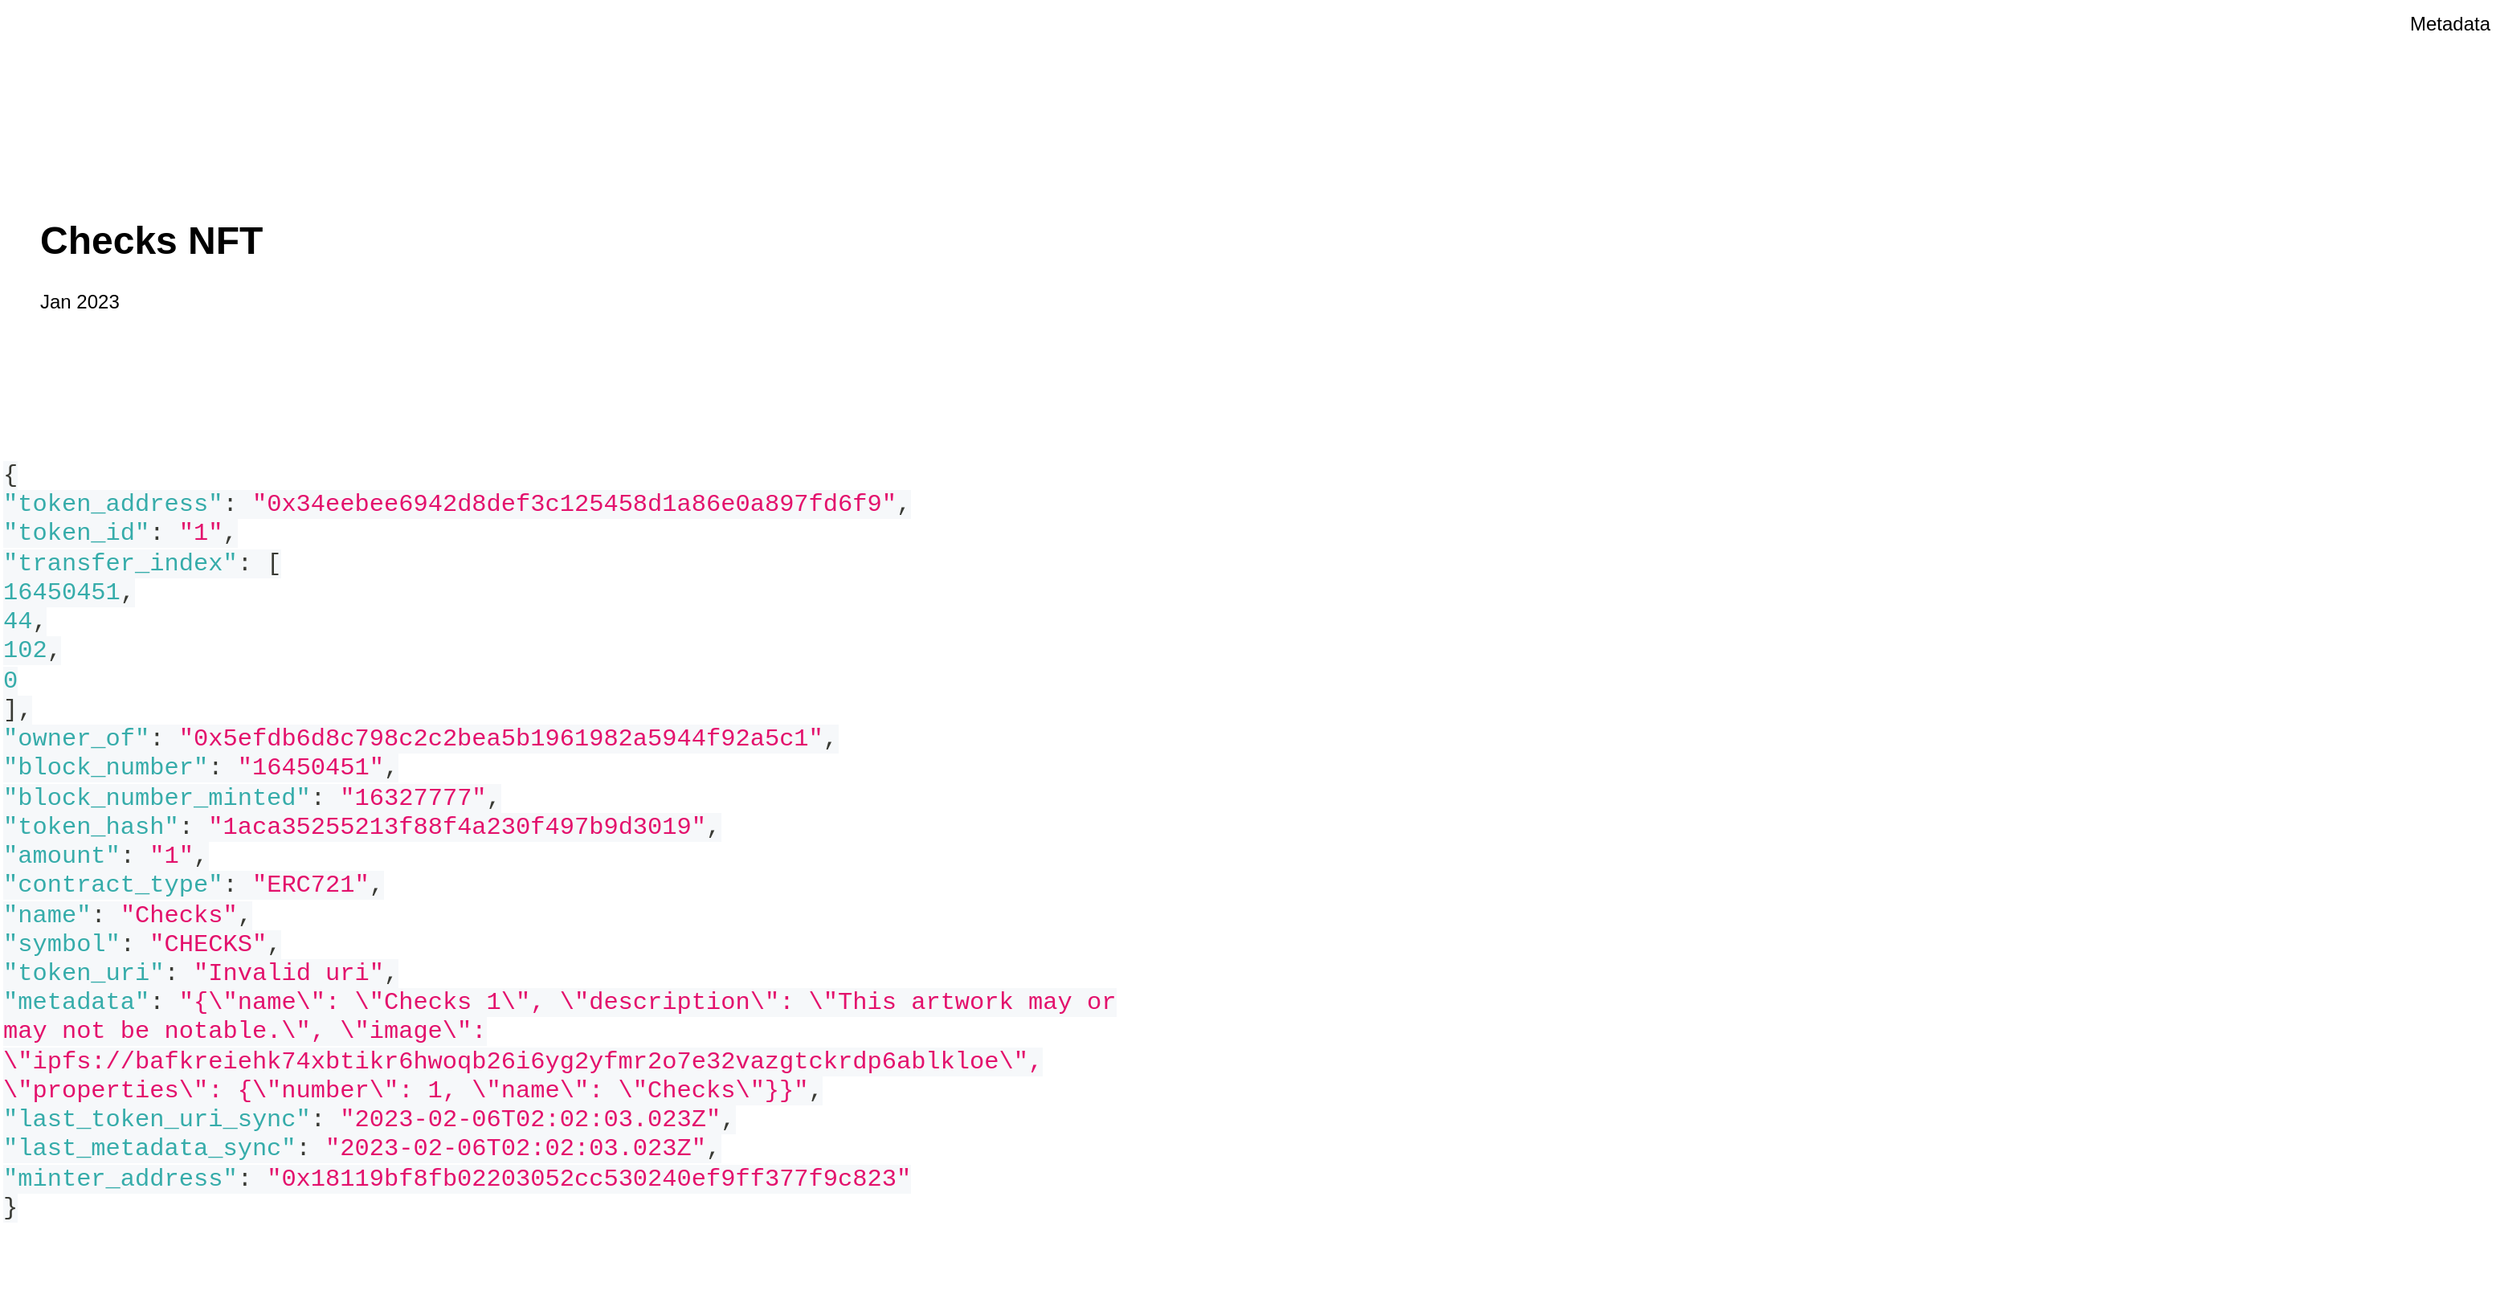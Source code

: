 <mxfile version="20.8.16" type="github">
  <diagram name="Page-1" id="1ng2IkX35gzu52_1e-76">
    <mxGraphModel dx="3614" dy="967" grid="1" gridSize="10" guides="1" tooltips="1" connect="1" arrows="1" fold="1" page="1" pageScale="1" pageWidth="850" pageHeight="1100" math="0" shadow="0">
      <root>
        <mxCell id="0" />
        <mxCell id="1" parent="0" />
        <mxCell id="6zjLkTZPzImo0EHEKRfV-1" value="Metadata" style="text;html=1;strokeColor=none;fillColor=none;align=center;verticalAlign=middle;whiteSpace=wrap;rounded=0;" vertex="1" parent="1">
          <mxGeometry x="365" y="80" width="60" height="30" as="geometry" />
        </mxCell>
        <mxCell id="6zjLkTZPzImo0EHEKRfV-2" value="&lt;meta charset=&quot;utf-8&quot;&gt;&lt;span style=&quot;box-sizing: border-box; color: rgb(57, 58, 52); font-family: SFMono-Regular, Menlo, Monaco, Consolas, &amp;quot;Liberation Mono&amp;quot;, &amp;quot;Courier New&amp;quot;, monospace; font-size: 15.2px; font-style: normal; font-variant-ligatures: normal; font-variant-caps: normal; font-weight: 400; letter-spacing: normal; orphans: 2; text-align: start; text-indent: 0px; text-transform: none; widows: 2; word-spacing: 0px; -webkit-text-stroke-width: 0px; background-color: rgb(246, 248, 250); text-decoration-thickness: initial; text-decoration-style: initial; text-decoration-color: initial;&quot; class=&quot;token-line&quot;&gt;&lt;span style=&quot;box-sizing: border-box; color: rgb(57, 58, 52);&quot; class=&quot;token punctuation&quot;&gt;{&lt;/span&gt;&lt;span style=&quot;box-sizing: border-box;&quot; class=&quot;token plain&quot;&gt;&lt;/span&gt;&lt;br style=&quot;box-sizing: border-box;&quot;&gt;&lt;/span&gt;&lt;span style=&quot;box-sizing: border-box; color: rgb(57, 58, 52); font-family: SFMono-Regular, Menlo, Monaco, Consolas, &amp;quot;Liberation Mono&amp;quot;, &amp;quot;Courier New&amp;quot;, monospace; font-size: 15.2px; font-style: normal; font-variant-ligatures: normal; font-variant-caps: normal; font-weight: 400; letter-spacing: normal; orphans: 2; text-align: start; text-indent: 0px; text-transform: none; widows: 2; word-spacing: 0px; -webkit-text-stroke-width: 0px; background-color: rgb(246, 248, 250); text-decoration-thickness: initial; text-decoration-style: initial; text-decoration-color: initial;&quot; class=&quot;token-line&quot;&gt;&lt;span style=&quot;box-sizing: border-box;&quot; class=&quot;token plain&quot;&gt;  &lt;/span&gt;&lt;span style=&quot;box-sizing: border-box; color: rgb(54, 172, 170);&quot; class=&quot;token property&quot;&gt;&quot;token_address&quot;&lt;/span&gt;&lt;span style=&quot;box-sizing: border-box; color: rgb(57, 58, 52);&quot; class=&quot;token operator&quot;&gt;:&lt;/span&gt;&lt;span style=&quot;box-sizing: border-box;&quot; class=&quot;token plain&quot;&gt; &lt;/span&gt;&lt;span style=&quot;box-sizing: border-box; color: rgb(227, 17, 108);&quot; class=&quot;token string&quot;&gt;&quot;0x34eebee6942d8def3c125458d1a86e0a897fd6f9&quot;&lt;/span&gt;&lt;span style=&quot;box-sizing: border-box; color: rgb(57, 58, 52);&quot; class=&quot;token punctuation&quot;&gt;,&lt;/span&gt;&lt;span style=&quot;box-sizing: border-box;&quot; class=&quot;token plain&quot;&gt;&lt;/span&gt;&lt;br style=&quot;box-sizing: border-box;&quot;&gt;&lt;/span&gt;&lt;span style=&quot;box-sizing: border-box; color: rgb(57, 58, 52); font-family: SFMono-Regular, Menlo, Monaco, Consolas, &amp;quot;Liberation Mono&amp;quot;, &amp;quot;Courier New&amp;quot;, monospace; font-size: 15.2px; font-style: normal; font-variant-ligatures: normal; font-variant-caps: normal; font-weight: 400; letter-spacing: normal; orphans: 2; text-align: start; text-indent: 0px; text-transform: none; widows: 2; word-spacing: 0px; -webkit-text-stroke-width: 0px; background-color: rgb(246, 248, 250); text-decoration-thickness: initial; text-decoration-style: initial; text-decoration-color: initial;&quot; class=&quot;token-line&quot;&gt;&lt;span style=&quot;box-sizing: border-box;&quot; class=&quot;token plain&quot;&gt;  &lt;/span&gt;&lt;span style=&quot;box-sizing: border-box; color: rgb(54, 172, 170);&quot; class=&quot;token property&quot;&gt;&quot;token_id&quot;&lt;/span&gt;&lt;span style=&quot;box-sizing: border-box; color: rgb(57, 58, 52);&quot; class=&quot;token operator&quot;&gt;:&lt;/span&gt;&lt;span style=&quot;box-sizing: border-box;&quot; class=&quot;token plain&quot;&gt; &lt;/span&gt;&lt;span style=&quot;box-sizing: border-box; color: rgb(227, 17, 108);&quot; class=&quot;token string&quot;&gt;&quot;1&quot;&lt;/span&gt;&lt;span style=&quot;box-sizing: border-box; color: rgb(57, 58, 52);&quot; class=&quot;token punctuation&quot;&gt;,&lt;/span&gt;&lt;span style=&quot;box-sizing: border-box;&quot; class=&quot;token plain&quot;&gt;&lt;/span&gt;&lt;br style=&quot;box-sizing: border-box;&quot;&gt;&lt;/span&gt;&lt;span style=&quot;box-sizing: border-box; color: rgb(57, 58, 52); font-family: SFMono-Regular, Menlo, Monaco, Consolas, &amp;quot;Liberation Mono&amp;quot;, &amp;quot;Courier New&amp;quot;, monospace; font-size: 15.2px; font-style: normal; font-variant-ligatures: normal; font-variant-caps: normal; font-weight: 400; letter-spacing: normal; orphans: 2; text-align: start; text-indent: 0px; text-transform: none; widows: 2; word-spacing: 0px; -webkit-text-stroke-width: 0px; background-color: rgb(246, 248, 250); text-decoration-thickness: initial; text-decoration-style: initial; text-decoration-color: initial;&quot; class=&quot;token-line&quot;&gt;&lt;span style=&quot;box-sizing: border-box;&quot; class=&quot;token plain&quot;&gt;  &lt;/span&gt;&lt;span style=&quot;box-sizing: border-box; color: rgb(54, 172, 170);&quot; class=&quot;token property&quot;&gt;&quot;transfer_index&quot;&lt;/span&gt;&lt;span style=&quot;box-sizing: border-box; color: rgb(57, 58, 52);&quot; class=&quot;token operator&quot;&gt;:&lt;/span&gt;&lt;span style=&quot;box-sizing: border-box;&quot; class=&quot;token plain&quot;&gt; &lt;/span&gt;&lt;span style=&quot;box-sizing: border-box; color: rgb(57, 58, 52);&quot; class=&quot;token punctuation&quot;&gt;[&lt;/span&gt;&lt;span style=&quot;box-sizing: border-box;&quot; class=&quot;token plain&quot;&gt;&lt;/span&gt;&lt;br style=&quot;box-sizing: border-box;&quot;&gt;&lt;/span&gt;&lt;span style=&quot;box-sizing: border-box; color: rgb(57, 58, 52); font-family: SFMono-Regular, Menlo, Monaco, Consolas, &amp;quot;Liberation Mono&amp;quot;, &amp;quot;Courier New&amp;quot;, monospace; font-size: 15.2px; font-style: normal; font-variant-ligatures: normal; font-variant-caps: normal; font-weight: 400; letter-spacing: normal; orphans: 2; text-align: start; text-indent: 0px; text-transform: none; widows: 2; word-spacing: 0px; -webkit-text-stroke-width: 0px; background-color: rgb(246, 248, 250); text-decoration-thickness: initial; text-decoration-style: initial; text-decoration-color: initial;&quot; class=&quot;token-line&quot;&gt;&lt;span style=&quot;box-sizing: border-box;&quot; class=&quot;token plain&quot;&gt;    &lt;/span&gt;&lt;span style=&quot;box-sizing: border-box; color: rgb(54, 172, 170);&quot; class=&quot;token number&quot;&gt;16450451&lt;/span&gt;&lt;span style=&quot;box-sizing: border-box; color: rgb(57, 58, 52);&quot; class=&quot;token punctuation&quot;&gt;,&lt;/span&gt;&lt;span style=&quot;box-sizing: border-box;&quot; class=&quot;token plain&quot;&gt;&lt;/span&gt;&lt;br style=&quot;box-sizing: border-box;&quot;&gt;&lt;/span&gt;&lt;span style=&quot;box-sizing: border-box; color: rgb(57, 58, 52); font-family: SFMono-Regular, Menlo, Monaco, Consolas, &amp;quot;Liberation Mono&amp;quot;, &amp;quot;Courier New&amp;quot;, monospace; font-size: 15.2px; font-style: normal; font-variant-ligatures: normal; font-variant-caps: normal; font-weight: 400; letter-spacing: normal; orphans: 2; text-align: start; text-indent: 0px; text-transform: none; widows: 2; word-spacing: 0px; -webkit-text-stroke-width: 0px; background-color: rgb(246, 248, 250); text-decoration-thickness: initial; text-decoration-style: initial; text-decoration-color: initial;&quot; class=&quot;token-line&quot;&gt;&lt;span style=&quot;box-sizing: border-box;&quot; class=&quot;token plain&quot;&gt;    &lt;/span&gt;&lt;span style=&quot;box-sizing: border-box; color: rgb(54, 172, 170);&quot; class=&quot;token number&quot;&gt;44&lt;/span&gt;&lt;span style=&quot;box-sizing: border-box; color: rgb(57, 58, 52);&quot; class=&quot;token punctuation&quot;&gt;,&lt;/span&gt;&lt;span style=&quot;box-sizing: border-box;&quot; class=&quot;token plain&quot;&gt;&lt;/span&gt;&lt;br style=&quot;box-sizing: border-box;&quot;&gt;&lt;/span&gt;&lt;span style=&quot;box-sizing: border-box; color: rgb(57, 58, 52); font-family: SFMono-Regular, Menlo, Monaco, Consolas, &amp;quot;Liberation Mono&amp;quot;, &amp;quot;Courier New&amp;quot;, monospace; font-size: 15.2px; font-style: normal; font-variant-ligatures: normal; font-variant-caps: normal; font-weight: 400; letter-spacing: normal; orphans: 2; text-align: start; text-indent: 0px; text-transform: none; widows: 2; word-spacing: 0px; -webkit-text-stroke-width: 0px; background-color: rgb(246, 248, 250); text-decoration-thickness: initial; text-decoration-style: initial; text-decoration-color: initial;&quot; class=&quot;token-line&quot;&gt;&lt;span style=&quot;box-sizing: border-box;&quot; class=&quot;token plain&quot;&gt;    &lt;/span&gt;&lt;span style=&quot;box-sizing: border-box; color: rgb(54, 172, 170);&quot; class=&quot;token number&quot;&gt;102&lt;/span&gt;&lt;span style=&quot;box-sizing: border-box; color: rgb(57, 58, 52);&quot; class=&quot;token punctuation&quot;&gt;,&lt;/span&gt;&lt;span style=&quot;box-sizing: border-box;&quot; class=&quot;token plain&quot;&gt;&lt;/span&gt;&lt;br style=&quot;box-sizing: border-box;&quot;&gt;&lt;/span&gt;&lt;span style=&quot;box-sizing: border-box; color: rgb(57, 58, 52); font-family: SFMono-Regular, Menlo, Monaco, Consolas, &amp;quot;Liberation Mono&amp;quot;, &amp;quot;Courier New&amp;quot;, monospace; font-size: 15.2px; font-style: normal; font-variant-ligatures: normal; font-variant-caps: normal; font-weight: 400; letter-spacing: normal; orphans: 2; text-align: start; text-indent: 0px; text-transform: none; widows: 2; word-spacing: 0px; -webkit-text-stroke-width: 0px; background-color: rgb(246, 248, 250); text-decoration-thickness: initial; text-decoration-style: initial; text-decoration-color: initial;&quot; class=&quot;token-line&quot;&gt;&lt;span style=&quot;box-sizing: border-box;&quot; class=&quot;token plain&quot;&gt;    &lt;/span&gt;&lt;span style=&quot;box-sizing: border-box; color: rgb(54, 172, 170);&quot; class=&quot;token number&quot;&gt;0&lt;/span&gt;&lt;span style=&quot;box-sizing: border-box;&quot; class=&quot;token plain&quot;&gt;&lt;/span&gt;&lt;br style=&quot;box-sizing: border-box;&quot;&gt;&lt;/span&gt;&lt;span style=&quot;box-sizing: border-box; color: rgb(57, 58, 52); font-family: SFMono-Regular, Menlo, Monaco, Consolas, &amp;quot;Liberation Mono&amp;quot;, &amp;quot;Courier New&amp;quot;, monospace; font-size: 15.2px; font-style: normal; font-variant-ligatures: normal; font-variant-caps: normal; font-weight: 400; letter-spacing: normal; orphans: 2; text-align: start; text-indent: 0px; text-transform: none; widows: 2; word-spacing: 0px; -webkit-text-stroke-width: 0px; background-color: rgb(246, 248, 250); text-decoration-thickness: initial; text-decoration-style: initial; text-decoration-color: initial;&quot; class=&quot;token-line&quot;&gt;&lt;span style=&quot;box-sizing: border-box;&quot; class=&quot;token plain&quot;&gt;  &lt;/span&gt;&lt;span style=&quot;box-sizing: border-box; color: rgb(57, 58, 52);&quot; class=&quot;token punctuation&quot;&gt;]&lt;/span&gt;&lt;span style=&quot;box-sizing: border-box; color: rgb(57, 58, 52);&quot; class=&quot;token punctuation&quot;&gt;,&lt;/span&gt;&lt;span style=&quot;box-sizing: border-box;&quot; class=&quot;token plain&quot;&gt;&lt;/span&gt;&lt;br style=&quot;box-sizing: border-box;&quot;&gt;&lt;/span&gt;&lt;span style=&quot;box-sizing: border-box; color: rgb(57, 58, 52); font-family: SFMono-Regular, Menlo, Monaco, Consolas, &amp;quot;Liberation Mono&amp;quot;, &amp;quot;Courier New&amp;quot;, monospace; font-size: 15.2px; font-style: normal; font-variant-ligatures: normal; font-variant-caps: normal; font-weight: 400; letter-spacing: normal; orphans: 2; text-align: start; text-indent: 0px; text-transform: none; widows: 2; word-spacing: 0px; -webkit-text-stroke-width: 0px; background-color: rgb(246, 248, 250); text-decoration-thickness: initial; text-decoration-style: initial; text-decoration-color: initial;&quot; class=&quot;token-line&quot;&gt;&lt;span style=&quot;box-sizing: border-box;&quot; class=&quot;token plain&quot;&gt;  &lt;/span&gt;&lt;span style=&quot;box-sizing: border-box; color: rgb(54, 172, 170);&quot; class=&quot;token property&quot;&gt;&quot;owner_of&quot;&lt;/span&gt;&lt;span style=&quot;box-sizing: border-box; color: rgb(57, 58, 52);&quot; class=&quot;token operator&quot;&gt;:&lt;/span&gt;&lt;span style=&quot;box-sizing: border-box;&quot; class=&quot;token plain&quot;&gt; &lt;/span&gt;&lt;span style=&quot;box-sizing: border-box; color: rgb(227, 17, 108);&quot; class=&quot;token string&quot;&gt;&quot;0x5efdb6d8c798c2c2bea5b1961982a5944f92a5c1&quot;&lt;/span&gt;&lt;span style=&quot;box-sizing: border-box; color: rgb(57, 58, 52);&quot; class=&quot;token punctuation&quot;&gt;,&lt;/span&gt;&lt;span style=&quot;box-sizing: border-box;&quot; class=&quot;token plain&quot;&gt;&lt;/span&gt;&lt;br style=&quot;box-sizing: border-box;&quot;&gt;&lt;/span&gt;&lt;span style=&quot;box-sizing: border-box; color: rgb(57, 58, 52); font-family: SFMono-Regular, Menlo, Monaco, Consolas, &amp;quot;Liberation Mono&amp;quot;, &amp;quot;Courier New&amp;quot;, monospace; font-size: 15.2px; font-style: normal; font-variant-ligatures: normal; font-variant-caps: normal; font-weight: 400; letter-spacing: normal; orphans: 2; text-align: start; text-indent: 0px; text-transform: none; widows: 2; word-spacing: 0px; -webkit-text-stroke-width: 0px; background-color: rgb(246, 248, 250); text-decoration-thickness: initial; text-decoration-style: initial; text-decoration-color: initial;&quot; class=&quot;token-line&quot;&gt;&lt;span style=&quot;box-sizing: border-box;&quot; class=&quot;token plain&quot;&gt;  &lt;/span&gt;&lt;span style=&quot;box-sizing: border-box; color: rgb(54, 172, 170);&quot; class=&quot;token property&quot;&gt;&quot;block_number&quot;&lt;/span&gt;&lt;span style=&quot;box-sizing: border-box; color: rgb(57, 58, 52);&quot; class=&quot;token operator&quot;&gt;:&lt;/span&gt;&lt;span style=&quot;box-sizing: border-box;&quot; class=&quot;token plain&quot;&gt; &lt;/span&gt;&lt;span style=&quot;box-sizing: border-box; color: rgb(227, 17, 108);&quot; class=&quot;token string&quot;&gt;&quot;16450451&quot;&lt;/span&gt;&lt;span style=&quot;box-sizing: border-box; color: rgb(57, 58, 52);&quot; class=&quot;token punctuation&quot;&gt;,&lt;/span&gt;&lt;span style=&quot;box-sizing: border-box;&quot; class=&quot;token plain&quot;&gt;&lt;/span&gt;&lt;br style=&quot;box-sizing: border-box;&quot;&gt;&lt;/span&gt;&lt;span style=&quot;box-sizing: border-box; color: rgb(57, 58, 52); font-family: SFMono-Regular, Menlo, Monaco, Consolas, &amp;quot;Liberation Mono&amp;quot;, &amp;quot;Courier New&amp;quot;, monospace; font-size: 15.2px; font-style: normal; font-variant-ligatures: normal; font-variant-caps: normal; font-weight: 400; letter-spacing: normal; orphans: 2; text-align: start; text-indent: 0px; text-transform: none; widows: 2; word-spacing: 0px; -webkit-text-stroke-width: 0px; background-color: rgb(246, 248, 250); text-decoration-thickness: initial; text-decoration-style: initial; text-decoration-color: initial;&quot; class=&quot;token-line&quot;&gt;&lt;span style=&quot;box-sizing: border-box;&quot; class=&quot;token plain&quot;&gt;  &lt;/span&gt;&lt;span style=&quot;box-sizing: border-box; color: rgb(54, 172, 170);&quot; class=&quot;token property&quot;&gt;&quot;block_number_minted&quot;&lt;/span&gt;&lt;span style=&quot;box-sizing: border-box; color: rgb(57, 58, 52);&quot; class=&quot;token operator&quot;&gt;:&lt;/span&gt;&lt;span style=&quot;box-sizing: border-box;&quot; class=&quot;token plain&quot;&gt; &lt;/span&gt;&lt;span style=&quot;box-sizing: border-box; color: rgb(227, 17, 108);&quot; class=&quot;token string&quot;&gt;&quot;16327777&quot;&lt;/span&gt;&lt;span style=&quot;box-sizing: border-box; color: rgb(57, 58, 52);&quot; class=&quot;token punctuation&quot;&gt;,&lt;/span&gt;&lt;span style=&quot;box-sizing: border-box;&quot; class=&quot;token plain&quot;&gt;&lt;/span&gt;&lt;br style=&quot;box-sizing: border-box;&quot;&gt;&lt;/span&gt;&lt;span style=&quot;box-sizing: border-box; color: rgb(57, 58, 52); font-family: SFMono-Regular, Menlo, Monaco, Consolas, &amp;quot;Liberation Mono&amp;quot;, &amp;quot;Courier New&amp;quot;, monospace; font-size: 15.2px; font-style: normal; font-variant-ligatures: normal; font-variant-caps: normal; font-weight: 400; letter-spacing: normal; orphans: 2; text-align: start; text-indent: 0px; text-transform: none; widows: 2; word-spacing: 0px; -webkit-text-stroke-width: 0px; background-color: rgb(246, 248, 250); text-decoration-thickness: initial; text-decoration-style: initial; text-decoration-color: initial;&quot; class=&quot;token-line&quot;&gt;&lt;span style=&quot;box-sizing: border-box;&quot; class=&quot;token plain&quot;&gt;  &lt;/span&gt;&lt;span style=&quot;box-sizing: border-box; color: rgb(54, 172, 170);&quot; class=&quot;token property&quot;&gt;&quot;token_hash&quot;&lt;/span&gt;&lt;span style=&quot;box-sizing: border-box; color: rgb(57, 58, 52);&quot; class=&quot;token operator&quot;&gt;:&lt;/span&gt;&lt;span style=&quot;box-sizing: border-box;&quot; class=&quot;token plain&quot;&gt; &lt;/span&gt;&lt;span style=&quot;box-sizing: border-box; color: rgb(227, 17, 108);&quot; class=&quot;token string&quot;&gt;&quot;1aca35255213f88f4a230f497b9d3019&quot;&lt;/span&gt;&lt;span style=&quot;box-sizing: border-box; color: rgb(57, 58, 52);&quot; class=&quot;token punctuation&quot;&gt;,&lt;/span&gt;&lt;span style=&quot;box-sizing: border-box;&quot; class=&quot;token plain&quot;&gt;&lt;/span&gt;&lt;br style=&quot;box-sizing: border-box;&quot;&gt;&lt;/span&gt;&lt;span style=&quot;box-sizing: border-box; color: rgb(57, 58, 52); font-family: SFMono-Regular, Menlo, Monaco, Consolas, &amp;quot;Liberation Mono&amp;quot;, &amp;quot;Courier New&amp;quot;, monospace; font-size: 15.2px; font-style: normal; font-variant-ligatures: normal; font-variant-caps: normal; font-weight: 400; letter-spacing: normal; orphans: 2; text-align: start; text-indent: 0px; text-transform: none; widows: 2; word-spacing: 0px; -webkit-text-stroke-width: 0px; background-color: rgb(246, 248, 250); text-decoration-thickness: initial; text-decoration-style: initial; text-decoration-color: initial;&quot; class=&quot;token-line&quot;&gt;&lt;span style=&quot;box-sizing: border-box;&quot; class=&quot;token plain&quot;&gt;  &lt;/span&gt;&lt;span style=&quot;box-sizing: border-box; color: rgb(54, 172, 170);&quot; class=&quot;token property&quot;&gt;&quot;amount&quot;&lt;/span&gt;&lt;span style=&quot;box-sizing: border-box; color: rgb(57, 58, 52);&quot; class=&quot;token operator&quot;&gt;:&lt;/span&gt;&lt;span style=&quot;box-sizing: border-box;&quot; class=&quot;token plain&quot;&gt; &lt;/span&gt;&lt;span style=&quot;box-sizing: border-box; color: rgb(227, 17, 108);&quot; class=&quot;token string&quot;&gt;&quot;1&quot;&lt;/span&gt;&lt;span style=&quot;box-sizing: border-box; color: rgb(57, 58, 52);&quot; class=&quot;token punctuation&quot;&gt;,&lt;/span&gt;&lt;span style=&quot;box-sizing: border-box;&quot; class=&quot;token plain&quot;&gt;&lt;/span&gt;&lt;br style=&quot;box-sizing: border-box;&quot;&gt;&lt;/span&gt;&lt;span style=&quot;box-sizing: border-box; color: rgb(57, 58, 52); font-family: SFMono-Regular, Menlo, Monaco, Consolas, &amp;quot;Liberation Mono&amp;quot;, &amp;quot;Courier New&amp;quot;, monospace; font-size: 15.2px; font-style: normal; font-variant-ligatures: normal; font-variant-caps: normal; font-weight: 400; letter-spacing: normal; orphans: 2; text-align: start; text-indent: 0px; text-transform: none; widows: 2; word-spacing: 0px; -webkit-text-stroke-width: 0px; background-color: rgb(246, 248, 250); text-decoration-thickness: initial; text-decoration-style: initial; text-decoration-color: initial;&quot; class=&quot;token-line&quot;&gt;&lt;span style=&quot;box-sizing: border-box;&quot; class=&quot;token plain&quot;&gt;  &lt;/span&gt;&lt;span style=&quot;box-sizing: border-box; color: rgb(54, 172, 170);&quot; class=&quot;token property&quot;&gt;&quot;contract_type&quot;&lt;/span&gt;&lt;span style=&quot;box-sizing: border-box; color: rgb(57, 58, 52);&quot; class=&quot;token operator&quot;&gt;:&lt;/span&gt;&lt;span style=&quot;box-sizing: border-box;&quot; class=&quot;token plain&quot;&gt; &lt;/span&gt;&lt;span style=&quot;box-sizing: border-box; color: rgb(227, 17, 108);&quot; class=&quot;token string&quot;&gt;&quot;ERC721&quot;&lt;/span&gt;&lt;span style=&quot;box-sizing: border-box; color: rgb(57, 58, 52);&quot; class=&quot;token punctuation&quot;&gt;,&lt;/span&gt;&lt;span style=&quot;box-sizing: border-box;&quot; class=&quot;token plain&quot;&gt;&lt;/span&gt;&lt;br style=&quot;box-sizing: border-box;&quot;&gt;&lt;/span&gt;&lt;span style=&quot;box-sizing: border-box; color: rgb(57, 58, 52); font-family: SFMono-Regular, Menlo, Monaco, Consolas, &amp;quot;Liberation Mono&amp;quot;, &amp;quot;Courier New&amp;quot;, monospace; font-size: 15.2px; font-style: normal; font-variant-ligatures: normal; font-variant-caps: normal; font-weight: 400; letter-spacing: normal; orphans: 2; text-align: start; text-indent: 0px; text-transform: none; widows: 2; word-spacing: 0px; -webkit-text-stroke-width: 0px; background-color: rgb(246, 248, 250); text-decoration-thickness: initial; text-decoration-style: initial; text-decoration-color: initial;&quot; class=&quot;token-line&quot;&gt;&lt;span style=&quot;box-sizing: border-box;&quot; class=&quot;token plain&quot;&gt;  &lt;/span&gt;&lt;span style=&quot;box-sizing: border-box; color: rgb(54, 172, 170);&quot; class=&quot;token property&quot;&gt;&quot;name&quot;&lt;/span&gt;&lt;span style=&quot;box-sizing: border-box; color: rgb(57, 58, 52);&quot; class=&quot;token operator&quot;&gt;:&lt;/span&gt;&lt;span style=&quot;box-sizing: border-box;&quot; class=&quot;token plain&quot;&gt; &lt;/span&gt;&lt;span style=&quot;box-sizing: border-box; color: rgb(227, 17, 108);&quot; class=&quot;token string&quot;&gt;&quot;Checks&quot;&lt;/span&gt;&lt;span style=&quot;box-sizing: border-box; color: rgb(57, 58, 52);&quot; class=&quot;token punctuation&quot;&gt;,&lt;/span&gt;&lt;span style=&quot;box-sizing: border-box;&quot; class=&quot;token plain&quot;&gt;&lt;/span&gt;&lt;br style=&quot;box-sizing: border-box;&quot;&gt;&lt;/span&gt;&lt;span style=&quot;box-sizing: border-box; color: rgb(57, 58, 52); font-family: SFMono-Regular, Menlo, Monaco, Consolas, &amp;quot;Liberation Mono&amp;quot;, &amp;quot;Courier New&amp;quot;, monospace; font-size: 15.2px; font-style: normal; font-variant-ligatures: normal; font-variant-caps: normal; font-weight: 400; letter-spacing: normal; orphans: 2; text-align: start; text-indent: 0px; text-transform: none; widows: 2; word-spacing: 0px; -webkit-text-stroke-width: 0px; background-color: rgb(246, 248, 250); text-decoration-thickness: initial; text-decoration-style: initial; text-decoration-color: initial;&quot; class=&quot;token-line&quot;&gt;&lt;span style=&quot;box-sizing: border-box;&quot; class=&quot;token plain&quot;&gt;  &lt;/span&gt;&lt;span style=&quot;box-sizing: border-box; color: rgb(54, 172, 170);&quot; class=&quot;token property&quot;&gt;&quot;symbol&quot;&lt;/span&gt;&lt;span style=&quot;box-sizing: border-box; color: rgb(57, 58, 52);&quot; class=&quot;token operator&quot;&gt;:&lt;/span&gt;&lt;span style=&quot;box-sizing: border-box;&quot; class=&quot;token plain&quot;&gt; &lt;/span&gt;&lt;span style=&quot;box-sizing: border-box; color: rgb(227, 17, 108);&quot; class=&quot;token string&quot;&gt;&quot;CHECKS&quot;&lt;/span&gt;&lt;span style=&quot;box-sizing: border-box; color: rgb(57, 58, 52);&quot; class=&quot;token punctuation&quot;&gt;,&lt;/span&gt;&lt;span style=&quot;box-sizing: border-box;&quot; class=&quot;token plain&quot;&gt;&lt;/span&gt;&lt;br style=&quot;box-sizing: border-box;&quot;&gt;&lt;/span&gt;&lt;span style=&quot;box-sizing: border-box; color: rgb(57, 58, 52); font-family: SFMono-Regular, Menlo, Monaco, Consolas, &amp;quot;Liberation Mono&amp;quot;, &amp;quot;Courier New&amp;quot;, monospace; font-size: 15.2px; font-style: normal; font-variant-ligatures: normal; font-variant-caps: normal; font-weight: 400; letter-spacing: normal; orphans: 2; text-align: start; text-indent: 0px; text-transform: none; widows: 2; word-spacing: 0px; -webkit-text-stroke-width: 0px; background-color: rgb(246, 248, 250); text-decoration-thickness: initial; text-decoration-style: initial; text-decoration-color: initial;&quot; class=&quot;token-line&quot;&gt;&lt;span style=&quot;box-sizing: border-box;&quot; class=&quot;token plain&quot;&gt;  &lt;/span&gt;&lt;span style=&quot;box-sizing: border-box; color: rgb(54, 172, 170);&quot; class=&quot;token property&quot;&gt;&quot;token_uri&quot;&lt;/span&gt;&lt;span style=&quot;box-sizing: border-box; color: rgb(57, 58, 52);&quot; class=&quot;token operator&quot;&gt;:&lt;/span&gt;&lt;span style=&quot;box-sizing: border-box;&quot; class=&quot;token plain&quot;&gt; &lt;/span&gt;&lt;span style=&quot;box-sizing: border-box; color: rgb(227, 17, 108);&quot; class=&quot;token string&quot;&gt;&quot;Invalid uri&quot;&lt;/span&gt;&lt;span style=&quot;box-sizing: border-box; color: rgb(57, 58, 52);&quot; class=&quot;token punctuation&quot;&gt;,&lt;/span&gt;&lt;span style=&quot;box-sizing: border-box;&quot; class=&quot;token plain&quot;&gt;&lt;/span&gt;&lt;br style=&quot;box-sizing: border-box;&quot;&gt;&lt;/span&gt;&lt;span style=&quot;box-sizing: border-box; color: rgb(57, 58, 52); font-family: SFMono-Regular, Menlo, Monaco, Consolas, &amp;quot;Liberation Mono&amp;quot;, &amp;quot;Courier New&amp;quot;, monospace; font-size: 15.2px; font-style: normal; font-variant-ligatures: normal; font-variant-caps: normal; font-weight: 400; letter-spacing: normal; orphans: 2; text-align: start; text-indent: 0px; text-transform: none; widows: 2; word-spacing: 0px; -webkit-text-stroke-width: 0px; background-color: rgb(246, 248, 250); text-decoration-thickness: initial; text-decoration-style: initial; text-decoration-color: initial;&quot; class=&quot;token-line&quot;&gt;&lt;span style=&quot;box-sizing: border-box;&quot; class=&quot;token plain&quot;&gt;  &lt;/span&gt;&lt;span style=&quot;box-sizing: border-box; color: rgb(54, 172, 170);&quot; class=&quot;token property&quot;&gt;&quot;metadata&quot;&lt;/span&gt;&lt;span style=&quot;box-sizing: border-box; color: rgb(57, 58, 52);&quot; class=&quot;token operator&quot;&gt;:&lt;/span&gt;&lt;span style=&quot;box-sizing: border-box;&quot; class=&quot;token plain&quot;&gt; &lt;/span&gt;&lt;span style=&quot;box-sizing: border-box; color: rgb(227, 17, 108);&quot; class=&quot;token string&quot;&gt;&quot;{\&quot;name\&quot;: \&quot;Checks 1\&quot;, \&quot;description\&quot;: \&quot;This artwork may or may not be notable.\&quot;, \&quot;image\&quot;: \&quot;ipfs://bafkreiehk74xbtikr6hwoqb26i6yg2yfmr2o7e32vazgtckrdp6ablkloe\&quot;, \&quot;properties\&quot;: {\&quot;number\&quot;: 1, \&quot;name\&quot;: \&quot;Checks\&quot;}}&quot;&lt;/span&gt;&lt;span style=&quot;box-sizing: border-box; color: rgb(57, 58, 52);&quot; class=&quot;token punctuation&quot;&gt;,&lt;/span&gt;&lt;span style=&quot;box-sizing: border-box;&quot; class=&quot;token plain&quot;&gt;&lt;/span&gt;&lt;br style=&quot;box-sizing: border-box;&quot;&gt;&lt;/span&gt;&lt;span style=&quot;box-sizing: border-box; color: rgb(57, 58, 52); font-family: SFMono-Regular, Menlo, Monaco, Consolas, &amp;quot;Liberation Mono&amp;quot;, &amp;quot;Courier New&amp;quot;, monospace; font-size: 15.2px; font-style: normal; font-variant-ligatures: normal; font-variant-caps: normal; font-weight: 400; letter-spacing: normal; orphans: 2; text-align: start; text-indent: 0px; text-transform: none; widows: 2; word-spacing: 0px; -webkit-text-stroke-width: 0px; background-color: rgb(246, 248, 250); text-decoration-thickness: initial; text-decoration-style: initial; text-decoration-color: initial;&quot; class=&quot;token-line&quot;&gt;&lt;span style=&quot;box-sizing: border-box;&quot; class=&quot;token plain&quot;&gt;  &lt;/span&gt;&lt;span style=&quot;box-sizing: border-box; color: rgb(54, 172, 170);&quot; class=&quot;token property&quot;&gt;&quot;last_token_uri_sync&quot;&lt;/span&gt;&lt;span style=&quot;box-sizing: border-box; color: rgb(57, 58, 52);&quot; class=&quot;token operator&quot;&gt;:&lt;/span&gt;&lt;span style=&quot;box-sizing: border-box;&quot; class=&quot;token plain&quot;&gt; &lt;/span&gt;&lt;span style=&quot;box-sizing: border-box; color: rgb(227, 17, 108);&quot; class=&quot;token string&quot;&gt;&quot;2023-02-06T02:02:03.023Z&quot;&lt;/span&gt;&lt;span style=&quot;box-sizing: border-box; color: rgb(57, 58, 52);&quot; class=&quot;token punctuation&quot;&gt;,&lt;/span&gt;&lt;span style=&quot;box-sizing: border-box;&quot; class=&quot;token plain&quot;&gt;&lt;/span&gt;&lt;br style=&quot;box-sizing: border-box;&quot;&gt;&lt;/span&gt;&lt;span style=&quot;box-sizing: border-box; color: rgb(57, 58, 52); font-family: SFMono-Regular, Menlo, Monaco, Consolas, &amp;quot;Liberation Mono&amp;quot;, &amp;quot;Courier New&amp;quot;, monospace; font-size: 15.2px; font-style: normal; font-variant-ligatures: normal; font-variant-caps: normal; font-weight: 400; letter-spacing: normal; orphans: 2; text-align: start; text-indent: 0px; text-transform: none; widows: 2; word-spacing: 0px; -webkit-text-stroke-width: 0px; background-color: rgb(246, 248, 250); text-decoration-thickness: initial; text-decoration-style: initial; text-decoration-color: initial;&quot; class=&quot;token-line&quot;&gt;&lt;span style=&quot;box-sizing: border-box;&quot; class=&quot;token plain&quot;&gt;  &lt;/span&gt;&lt;span style=&quot;box-sizing: border-box; color: rgb(54, 172, 170);&quot; class=&quot;token property&quot;&gt;&quot;last_metadata_sync&quot;&lt;/span&gt;&lt;span style=&quot;box-sizing: border-box; color: rgb(57, 58, 52);&quot; class=&quot;token operator&quot;&gt;:&lt;/span&gt;&lt;span style=&quot;box-sizing: border-box;&quot; class=&quot;token plain&quot;&gt; &lt;/span&gt;&lt;span style=&quot;box-sizing: border-box; color: rgb(227, 17, 108);&quot; class=&quot;token string&quot;&gt;&quot;2023-02-06T02:02:03.023Z&quot;&lt;/span&gt;&lt;span style=&quot;box-sizing: border-box; color: rgb(57, 58, 52);&quot; class=&quot;token punctuation&quot;&gt;,&lt;/span&gt;&lt;span style=&quot;box-sizing: border-box;&quot; class=&quot;token plain&quot;&gt;&lt;/span&gt;&lt;br style=&quot;box-sizing: border-box;&quot;&gt;&lt;/span&gt;&lt;span style=&quot;box-sizing: border-box; color: rgb(57, 58, 52); font-family: SFMono-Regular, Menlo, Monaco, Consolas, &amp;quot;Liberation Mono&amp;quot;, &amp;quot;Courier New&amp;quot;, monospace; font-size: 15.2px; font-style: normal; font-variant-ligatures: normal; font-variant-caps: normal; font-weight: 400; letter-spacing: normal; orphans: 2; text-align: start; text-indent: 0px; text-transform: none; widows: 2; word-spacing: 0px; -webkit-text-stroke-width: 0px; background-color: rgb(246, 248, 250); text-decoration-thickness: initial; text-decoration-style: initial; text-decoration-color: initial;&quot; class=&quot;token-line&quot;&gt;&lt;span style=&quot;box-sizing: border-box;&quot; class=&quot;token plain&quot;&gt;  &lt;/span&gt;&lt;span style=&quot;box-sizing: border-box; color: rgb(54, 172, 170);&quot; class=&quot;token property&quot;&gt;&quot;minter_address&quot;&lt;/span&gt;&lt;span style=&quot;box-sizing: border-box; color: rgb(57, 58, 52);&quot; class=&quot;token operator&quot;&gt;:&lt;/span&gt;&lt;span style=&quot;box-sizing: border-box;&quot; class=&quot;token plain&quot;&gt; &lt;/span&gt;&lt;span style=&quot;box-sizing: border-box; color: rgb(227, 17, 108);&quot; class=&quot;token string&quot;&gt;&quot;0x18119bf8fb02203052cc530240ef9ff377f9c823&quot;&lt;/span&gt;&lt;span style=&quot;box-sizing: border-box;&quot; class=&quot;token plain&quot;&gt;&lt;/span&gt;&lt;br style=&quot;box-sizing: border-box;&quot;&gt;&lt;/span&gt;&lt;span style=&quot;box-sizing: border-box; color: rgb(57, 58, 52); font-family: SFMono-Regular, Menlo, Monaco, Consolas, &amp;quot;Liberation Mono&amp;quot;, &amp;quot;Courier New&amp;quot;, monospace; font-size: 15.2px; font-style: normal; font-variant-ligatures: normal; font-variant-caps: normal; font-weight: 400; letter-spacing: normal; orphans: 2; text-align: start; text-indent: 0px; text-transform: none; widows: 2; word-spacing: 0px; -webkit-text-stroke-width: 0px; background-color: rgb(246, 248, 250); text-decoration-thickness: initial; text-decoration-style: initial; text-decoration-color: initial;&quot; class=&quot;token-line&quot;&gt;&lt;span style=&quot;box-sizing: border-box;&quot; class=&quot;token plain&quot;&gt;&lt;/span&gt;&lt;span style=&quot;box-sizing: border-box; color: rgb(57, 58, 52);&quot; class=&quot;token punctuation&quot;&gt;}&lt;/span&gt;&lt;/span&gt;" style="text;whiteSpace=wrap;html=1;" vertex="1" parent="1">
          <mxGeometry x="-1130" y="360" width="720" height="530" as="geometry" />
        </mxCell>
        <mxCell id="6zjLkTZPzImo0EHEKRfV-3" value="&lt;h1&gt;Checks NFT&lt;/h1&gt;&lt;p&gt;Jan 2023&lt;br&gt;&lt;br&gt;&lt;/p&gt;" style="text;html=1;strokeColor=none;fillColor=none;spacing=5;spacingTop=-20;whiteSpace=wrap;overflow=hidden;rounded=0;" vertex="1" parent="1">
          <mxGeometry x="-1110" y="210" width="190" height="120" as="geometry" />
        </mxCell>
      </root>
    </mxGraphModel>
  </diagram>
</mxfile>
